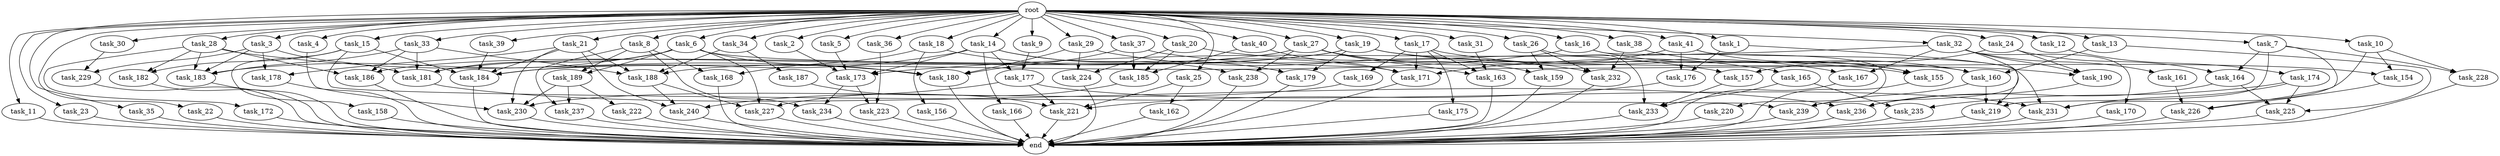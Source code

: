 digraph G {
  root [size="0.000000"];
  task_11 [size="1024.000000"];
  task_234 [size="970662608896.000000"];
  task_239 [size="661424963584.000000"];
  task_233 [size="1108101562368.000000"];
  task_185 [size="1254130450432.000000"];
  task_2 [size="1024.000000"];
  task_21 [size="1024.000000"];
  task_164 [size="386547056640.000000"];
  task_23 [size="1024.000000"];
  task_35 [size="1024.000000"];
  task_162 [size="77309411328.000000"];
  task_33 [size="1024.000000"];
  task_176 [size="386547056640.000000"];
  task_232 [size="377957122048.000000"];
  task_231 [size="1022202216448.000000"];
  task_14 [size="1024.000000"];
  task_157 [size="498216206336.000000"];
  task_178 [size="1073741824000.000000"];
  task_3 [size="1024.000000"];
  task_236 [size="377957122048.000000"];
  task_221 [size="1331439861760.000000"];
  task_226 [size="1477468749824.000000"];
  task_225 [size="798863917056.000000"];
  task_187 [size="77309411328.000000"];
  task_155 [size="523986010112.000000"];
  task_28 [size="1024.000000"];
  task_230 [size="1760936591360.000000"];
  task_18 [size="1024.000000"];
  task_22 [size="1024.000000"];
  task_165 [size="77309411328.000000"];
  task_220 [size="137438953472.000000"];
  task_5 [size="1024.000000"];
  task_156 [size="420906795008.000000"];
  task_30 [size="1024.000000"];
  task_179 [size="858993459200.000000"];
  task_173 [size="1675037245440.000000"];
  task_224 [size="455266533376.000000"];
  task_183 [size="1683627180032.000000"];
  task_9 [size="1024.000000"];
  task_168 [size="970662608896.000000"];
  task_27 [size="1024.000000"];
  task_238 [size="627065225216.000000"];
  task_158 [size="309237645312.000000"];
  task_29 [size="1024.000000"];
  task_34 [size="1024.000000"];
  task_182 [size="446676598784.000000"];
  task_37 [size="1024.000000"];
  task_169 [size="420906795008.000000"];
  task_227 [size="1486058684416.000000"];
  task_160 [size="1408749273088.000000"];
  task_40 [size="1024.000000"];
  task_186 [size="352187318272.000000"];
  task_163 [size="1357209665536.000000"];
  task_172 [size="137438953472.000000"];
  task_175 [size="420906795008.000000"];
  task_188 [size="738734374912.000000"];
  task_8 [size="1024.000000"];
  task_154 [size="618475290624.000000"];
  task_15 [size="1024.000000"];
  task_24 [size="1024.000000"];
  task_159 [size="111669149696.000000"];
  task_41 [size="1024.000000"];
  task_167 [size="635655159808.000000"];
  task_31 [size="1024.000000"];
  task_12 [size="1024.000000"];
  task_32 [size="1024.000000"];
  task_222 [size="549755813888.000000"];
  task_189 [size="1099511627776.000000"];
  task_171 [size="1614907703296.000000"];
  end [size="0.000000"];
  task_10 [size="1024.000000"];
  task_223 [size="1116691496960.000000"];
  task_219 [size="755914244096.000000"];
  task_1 [size="1024.000000"];
  task_20 [size="1024.000000"];
  task_4 [size="1024.000000"];
  task_13 [size="1024.000000"];
  task_36 [size="1024.000000"];
  task_170 [size="214748364800.000000"];
  task_235 [size="1073741824000.000000"];
  task_16 [size="1024.000000"];
  task_181 [size="1855425871872.000000"];
  task_166 [size="549755813888.000000"];
  task_39 [size="1024.000000"];
  task_177 [size="1099511627776.000000"];
  task_228 [size="618475290624.000000"];
  task_26 [size="1024.000000"];
  task_180 [size="858993459200.000000"];
  task_25 [size="1024.000000"];
  task_19 [size="1024.000000"];
  task_229 [size="1073741824000.000000"];
  task_161 [size="214748364800.000000"];
  task_38 [size="1024.000000"];
  task_184 [size="1348619730944.000000"];
  task_17 [size="1024.000000"];
  task_190 [size="429496729600.000000"];
  task_237 [size="1099511627776.000000"];
  task_240 [size="1494648619008.000000"];
  task_6 [size="1024.000000"];
  task_7 [size="1024.000000"];
  task_174 [size="309237645312.000000"];

  root -> task_11 [size="1.000000"];
  root -> task_28 [size="1.000000"];
  root -> task_10 [size="1.000000"];
  root -> task_20 [size="1.000000"];
  root -> task_2 [size="1.000000"];
  root -> task_4 [size="1.000000"];
  root -> task_13 [size="1.000000"];
  root -> task_39 [size="1.000000"];
  root -> task_21 [size="1.000000"];
  root -> task_40 [size="1.000000"];
  root -> task_16 [size="1.000000"];
  root -> task_22 [size="1.000000"];
  root -> task_15 [size="1.000000"];
  root -> task_36 [size="1.000000"];
  root -> task_33 [size="1.000000"];
  root -> task_1 [size="1.000000"];
  root -> task_5 [size="1.000000"];
  root -> task_14 [size="1.000000"];
  root -> task_18 [size="1.000000"];
  root -> task_26 [size="1.000000"];
  root -> task_6 [size="1.000000"];
  root -> task_25 [size="1.000000"];
  root -> task_24 [size="1.000000"];
  root -> task_9 [size="1.000000"];
  root -> task_23 [size="1.000000"];
  root -> task_3 [size="1.000000"];
  root -> task_19 [size="1.000000"];
  root -> task_27 [size="1.000000"];
  root -> task_35 [size="1.000000"];
  root -> task_41 [size="1.000000"];
  root -> task_38 [size="1.000000"];
  root -> task_17 [size="1.000000"];
  root -> task_31 [size="1.000000"];
  root -> task_12 [size="1.000000"];
  root -> task_32 [size="1.000000"];
  root -> task_34 [size="1.000000"];
  root -> task_37 [size="1.000000"];
  root -> task_30 [size="1.000000"];
  root -> task_8 [size="1.000000"];
  root -> task_7 [size="1.000000"];
  root -> task_29 [size="1.000000"];
  task_11 -> end [size="1.000000"];
  task_234 -> end [size="1.000000"];
  task_239 -> end [size="1.000000"];
  task_233 -> end [size="1.000000"];
  task_185 -> task_227 [size="75497472.000000"];
  task_2 -> task_173 [size="209715200.000000"];
  task_21 -> task_188 [size="209715200.000000"];
  task_21 -> task_184 [size="209715200.000000"];
  task_21 -> task_230 [size="209715200.000000"];
  task_21 -> task_178 [size="209715200.000000"];
  task_21 -> task_240 [size="209715200.000000"];
  task_164 -> task_225 [size="33554432.000000"];
  task_164 -> task_236 [size="33554432.000000"];
  task_23 -> end [size="1.000000"];
  task_35 -> end [size="1.000000"];
  task_162 -> end [size="1.000000"];
  task_33 -> task_186 [size="134217728.000000"];
  task_33 -> task_181 [size="134217728.000000"];
  task_33 -> task_188 [size="134217728.000000"];
  task_33 -> task_183 [size="134217728.000000"];
  task_176 -> task_221 [size="679477248.000000"];
  task_232 -> end [size="1.000000"];
  task_231 -> end [size="1.000000"];
  task_14 -> task_179 [size="536870912.000000"];
  task_14 -> task_173 [size="536870912.000000"];
  task_14 -> task_238 [size="536870912.000000"];
  task_14 -> task_177 [size="536870912.000000"];
  task_14 -> task_166 [size="536870912.000000"];
  task_14 -> task_184 [size="536870912.000000"];
  task_157 -> task_233 [size="209715200.000000"];
  task_178 -> end [size="1.000000"];
  task_3 -> task_229 [size="838860800.000000"];
  task_3 -> task_181 [size="838860800.000000"];
  task_3 -> task_183 [size="838860800.000000"];
  task_3 -> task_178 [size="838860800.000000"];
  task_236 -> end [size="1.000000"];
  task_221 -> end [size="1.000000"];
  task_226 -> end [size="1.000000"];
  task_225 -> end [size="1.000000"];
  task_187 -> task_221 [size="134217728.000000"];
  task_155 -> end [size="1.000000"];
  task_28 -> task_172 [size="134217728.000000"];
  task_28 -> task_186 [size="134217728.000000"];
  task_28 -> task_180 [size="134217728.000000"];
  task_28 -> task_183 [size="134217728.000000"];
  task_28 -> task_182 [size="134217728.000000"];
  task_230 -> end [size="1.000000"];
  task_18 -> task_168 [size="411041792.000000"];
  task_18 -> task_156 [size="411041792.000000"];
  task_18 -> task_171 [size="411041792.000000"];
  task_22 -> end [size="1.000000"];
  task_165 -> task_235 [size="838860800.000000"];
  task_165 -> task_233 [size="838860800.000000"];
  task_220 -> end [size="1.000000"];
  task_5 -> task_173 [size="679477248.000000"];
  task_156 -> end [size="1.000000"];
  task_30 -> task_229 [size="209715200.000000"];
  task_179 -> end [size="1.000000"];
  task_173 -> task_234 [size="411041792.000000"];
  task_173 -> task_223 [size="411041792.000000"];
  task_224 -> end [size="1.000000"];
  task_183 -> end [size="1.000000"];
  task_9 -> task_177 [size="536870912.000000"];
  task_168 -> end [size="1.000000"];
  task_27 -> task_186 [size="75497472.000000"];
  task_27 -> task_238 [size="75497472.000000"];
  task_27 -> task_159 [size="75497472.000000"];
  task_27 -> task_165 [size="75497472.000000"];
  task_27 -> task_163 [size="75497472.000000"];
  task_238 -> end [size="1.000000"];
  task_158 -> end [size="1.000000"];
  task_29 -> task_180 [size="33554432.000000"];
  task_29 -> task_224 [size="33554432.000000"];
  task_29 -> task_232 [size="33554432.000000"];
  task_34 -> task_188 [size="75497472.000000"];
  task_34 -> task_187 [size="75497472.000000"];
  task_182 -> end [size="1.000000"];
  task_37 -> task_180 [size="134217728.000000"];
  task_37 -> task_185 [size="134217728.000000"];
  task_37 -> task_190 [size="134217728.000000"];
  task_169 -> task_230 [size="134217728.000000"];
  task_227 -> end [size="1.000000"];
  task_160 -> task_239 [size="134217728.000000"];
  task_160 -> task_219 [size="134217728.000000"];
  task_40 -> task_171 [size="679477248.000000"];
  task_40 -> task_185 [size="679477248.000000"];
  task_186 -> end [size="1.000000"];
  task_163 -> end [size="1.000000"];
  task_172 -> end [size="1.000000"];
  task_175 -> end [size="1.000000"];
  task_188 -> task_227 [size="838860800.000000"];
  task_188 -> task_240 [size="838860800.000000"];
  task_8 -> task_168 [size="536870912.000000"];
  task_8 -> task_234 [size="536870912.000000"];
  task_8 -> task_237 [size="536870912.000000"];
  task_8 -> task_189 [size="536870912.000000"];
  task_154 -> task_226 [size="838860800.000000"];
  task_15 -> task_182 [size="301989888.000000"];
  task_15 -> task_158 [size="301989888.000000"];
  task_15 -> task_239 [size="301989888.000000"];
  task_15 -> task_184 [size="301989888.000000"];
  task_24 -> task_164 [size="75497472.000000"];
  task_24 -> task_157 [size="75497472.000000"];
  task_24 -> task_190 [size="75497472.000000"];
  task_159 -> end [size="1.000000"];
  task_41 -> task_155 [size="75497472.000000"];
  task_41 -> task_171 [size="75497472.000000"];
  task_41 -> task_176 [size="75497472.000000"];
  task_41 -> task_231 [size="75497472.000000"];
  task_167 -> end [size="1.000000"];
  task_31 -> task_163 [size="838860800.000000"];
  task_12 -> task_174 [size="301989888.000000"];
  task_32 -> task_173 [size="209715200.000000"];
  task_32 -> task_239 [size="209715200.000000"];
  task_32 -> task_190 [size="209715200.000000"];
  task_32 -> task_161 [size="209715200.000000"];
  task_32 -> task_167 [size="209715200.000000"];
  task_32 -> task_170 [size="209715200.000000"];
  task_222 -> end [size="1.000000"];
  task_189 -> task_230 [size="536870912.000000"];
  task_189 -> task_237 [size="536870912.000000"];
  task_189 -> task_222 [size="536870912.000000"];
  task_171 -> end [size="1.000000"];
  task_10 -> task_228 [size="301989888.000000"];
  task_10 -> task_154 [size="301989888.000000"];
  task_10 -> task_231 [size="301989888.000000"];
  task_223 -> end [size="1.000000"];
  task_219 -> end [size="1.000000"];
  task_1 -> task_176 [size="301989888.000000"];
  task_1 -> task_219 [size="301989888.000000"];
  task_20 -> task_157 [size="411041792.000000"];
  task_20 -> task_224 [size="411041792.000000"];
  task_20 -> task_185 [size="411041792.000000"];
  task_4 -> task_230 [size="838860800.000000"];
  task_13 -> task_160 [size="536870912.000000"];
  task_13 -> task_225 [size="536870912.000000"];
  task_36 -> task_223 [size="679477248.000000"];
  task_170 -> end [size="1.000000"];
  task_235 -> end [size="1.000000"];
  task_16 -> task_155 [size="134217728.000000"];
  task_16 -> task_220 [size="134217728.000000"];
  task_16 -> task_184 [size="134217728.000000"];
  task_181 -> task_236 [size="301989888.000000"];
  task_166 -> end [size="1.000000"];
  task_39 -> task_184 [size="134217728.000000"];
  task_177 -> task_221 [size="411041792.000000"];
  task_177 -> task_231 [size="411041792.000000"];
  task_177 -> task_240 [size="411041792.000000"];
  task_228 -> end [size="1.000000"];
  task_26 -> task_233 [size="33554432.000000"];
  task_26 -> task_159 [size="33554432.000000"];
  task_26 -> task_232 [size="33554432.000000"];
  task_180 -> end [size="1.000000"];
  task_25 -> task_221 [size="75497472.000000"];
  task_25 -> task_162 [size="75497472.000000"];
  task_19 -> task_155 [size="301989888.000000"];
  task_19 -> task_154 [size="301989888.000000"];
  task_19 -> task_181 [size="301989888.000000"];
  task_19 -> task_188 [size="301989888.000000"];
  task_19 -> task_179 [size="301989888.000000"];
  task_229 -> end [size="1.000000"];
  task_161 -> task_226 [size="301989888.000000"];
  task_38 -> task_160 [size="301989888.000000"];
  task_38 -> task_232 [size="301989888.000000"];
  task_184 -> end [size="1.000000"];
  task_17 -> task_175 [size="411041792.000000"];
  task_17 -> task_171 [size="411041792.000000"];
  task_17 -> task_163 [size="411041792.000000"];
  task_17 -> task_169 [size="411041792.000000"];
  task_17 -> task_167 [size="411041792.000000"];
  task_190 -> task_236 [size="33554432.000000"];
  task_237 -> end [size="1.000000"];
  task_240 -> end [size="1.000000"];
  task_6 -> task_180 [size="536870912.000000"];
  task_6 -> task_183 [size="536870912.000000"];
  task_6 -> task_189 [size="536870912.000000"];
  task_6 -> task_227 [size="536870912.000000"];
  task_6 -> task_160 [size="536870912.000000"];
  task_6 -> task_181 [size="536870912.000000"];
  task_7 -> task_164 [size="301989888.000000"];
  task_7 -> task_228 [size="301989888.000000"];
  task_7 -> task_219 [size="301989888.000000"];
  task_7 -> task_226 [size="301989888.000000"];
  task_174 -> task_235 [size="209715200.000000"];
  task_174 -> task_225 [size="209715200.000000"];
  task_174 -> task_231 [size="209715200.000000"];
}
